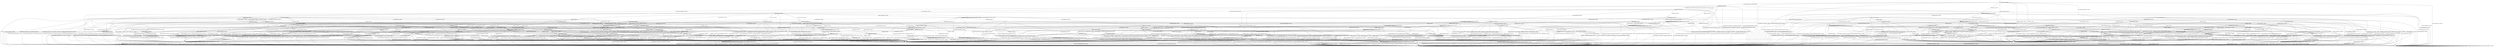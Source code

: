 digraph g {

	s0 [shape="circle" label="s0"];
	s1 [shape="circle" label="s1"];
	s2 [shape="circle" label="s2"];
	s3 [shape="circle" label="s3"];
	s4 [shape="circle" label="s4"];
	s5 [shape="circle" label="s5"];
	s6 [shape="circle" label="s6"];
	s7 [shape="circle" label="s7"];
	s8 [shape="circle" label="s8"];
	s9 [shape="circle" label="s9"];
	s10 [shape="circle" label="s10"];
	s11 [shape="circle" label="s11"];
	s12 [shape="circle" label="s12"];
	s13 [shape="circle" label="s13"];
	s14 [shape="circle" label="s14"];
	s15 [shape="circle" label="s15"];
	s16 [shape="circle" label="s16"];
	s17 [shape="circle" label="s17"];
	s18 [shape="circle" label="s18"];
	s19 [shape="circle" label="s19"];
	s20 [shape="circle" label="s20"];
	s21 [shape="circle" label="s21"];
	s22 [shape="circle" label="s22"];
	s23 [shape="circle" label="s23"];
	s24 [shape="circle" label="s24"];
	s25 [shape="circle" label="s25"];
	s26 [shape="circle" label="s26"];
	s27 [shape="circle" label="s27"];
	s28 [shape="circle" label="s28"];
	s29 [shape="circle" label="s29"];
	s30 [shape="circle" label="s30"];
	s31 [shape="circle" label="s31"];
	s32 [shape="circle" label="s32"];
	s33 [shape="circle" label="s33"];
	s34 [shape="circle" label="s34"];
	s35 [shape="circle" label="s35"];
	s36 [shape="circle" label="s36"];
	s37 [shape="circle" label="s37"];
	s38 [shape="circle" label="s38"];
	s39 [shape="circle" label="s39"];
	s40 [shape="circle" label="s40"];
	s41 [shape="circle" label="s41"];
	s42 [shape="circle" label="s42"];
	s43 [shape="circle" label="s43"];
	s44 [shape="circle" label="s44"];
	s45 [shape="circle" label="s45"];
	s46 [shape="circle" label="s46"];
	s47 [shape="circle" label="s47"];
	s48 [shape="circle" label="s48"];
	s49 [shape="circle" label="s49"];
	s50 [shape="circle" label="s50"];
	s51 [shape="circle" label="s51"];
	s52 [shape="circle" label="s52"];
	s53 [shape="circle" label="s53"];
	s54 [shape="circle" label="s54"];
	s55 [shape="circle" label="s55"];
	s56 [shape="circle" label="s56"];
	s57 [shape="circle" label="s57"];
	s58 [shape="circle" label="s58"];
	s59 [shape="circle" label="s59"];
	s60 [shape="circle" label="s60"];
	s61 [shape="circle" label="s61"];
	s62 [shape="circle" label="s62"];
	s63 [shape="circle" label="s63"];
	s64 [shape="circle" label="s64"];
	s65 [shape="circle" label="s65"];
	s66 [shape="circle" label="s66"];
	s67 [shape="circle" label="s67"];
	s68 [shape="circle" label="s68"];
	s69 [shape="circle" label="s69"];
	s70 [shape="circle" label="s70"];
	s71 [shape="circle" label="s71"];
	s72 [shape="circle" label="s72"];
	s73 [shape="circle" label="s73"];
	s74 [shape="circle" label="s74"];
	s75 [shape="circle" label="s75"];
	s76 [shape="circle" label="s76"];
	s77 [shape="circle" label="s77"];
	s78 [shape="circle" label="s78"];
	s79 [shape="circle" label="s79"];
	s80 [shape="circle" label="s80"];
	s81 [shape="circle" label="s81"];
	s82 [shape="circle" label="s82"];
	s83 [shape="circle" label="s83"];
	s84 [shape="circle" label="s84"];
	s85 [shape="circle" label="s85"];
	s86 [shape="circle" label="s86"];
	s87 [shape="circle" label="s87"];
	s88 [shape="circle" label="s88"];
	s89 [shape="circle" label="s89"];
	s90 [shape="circle" label="s90"];
	s91 [shape="circle" label="s91"];
	s92 [shape="circle" label="s92"];
	s0 -> s1 [label="RSA_CLIENT_HELLO / HELLO_VERIFY_REQUEST"];
	s0 -> s23 [label="RSA_CLIENT_KEY_EXCHANGE / TIMEOUT"];
	s0 -> s11 [label="CHANGE_CIPHER_SPEC / TIMEOUT"];
	s0 -> s3 [label="FINISHED / TIMEOUT"];
	s0 -> s0 [label="APPLICATION / TIMEOUT"];
	s0 -> s12 [label="CERTIFICATE / TIMEOUT"];
	s0 -> s22 [label="EMPTY_CERTIFICATE / TIMEOUT"];
	s0 -> s3 [label="CERTIFICATE_VERIFY / TIMEOUT"];
	s0 -> s4 [label="Alert(WARNING,CLOSE_NOTIFY) / TIMEOUT"];
	s0 -> s4 [label="Alert(FATAL,UNEXPECTED_MESSAGE) / TIMEOUT"];
	s1 -> s2 [label="RSA_CLIENT_HELLO / SERVER_HELLO,CERTIFICATE,CERTIFICATE_REQUEST,SERVER_HELLO_DONE"];
	s1 -> s21 [label="RSA_CLIENT_KEY_EXCHANGE / TIMEOUT"];
	s1 -> s11 [label="CHANGE_CIPHER_SPEC / TIMEOUT"];
	s1 -> s8 [label="FINISHED / TIMEOUT"];
	s1 -> s1 [label="APPLICATION / TIMEOUT"];
	s1 -> s19 [label="CERTIFICATE / TIMEOUT"];
	s1 -> s5 [label="EMPTY_CERTIFICATE / TIMEOUT"];
	s1 -> s8 [label="CERTIFICATE_VERIFY / TIMEOUT"];
	s1 -> s4 [label="Alert(WARNING,CLOSE_NOTIFY) / Alert(WARNING,CLOSE_NOTIFY)"];
	s1 -> s4 [label="Alert(FATAL,UNEXPECTED_MESSAGE) / TIMEOUT"];
	s2 -> s4 [label="RSA_CLIENT_HELLO / Alert(FATAL,UNEXPECTED_MESSAGE)"];
	s2 -> s16 [label="RSA_CLIENT_KEY_EXCHANGE / TIMEOUT"];
	s2 -> s11 [label="CHANGE_CIPHER_SPEC / TIMEOUT"];
	s2 -> s8 [label="FINISHED / TIMEOUT"];
	s2 -> s2 [label="APPLICATION / TIMEOUT"];
	s2 -> s29 [label="CERTIFICATE / TIMEOUT"];
	s2 -> s9 [label="EMPTY_CERTIFICATE / TIMEOUT"];
	s2 -> s8 [label="CERTIFICATE_VERIFY / TIMEOUT"];
	s2 -> s4 [label="Alert(WARNING,CLOSE_NOTIFY) / Alert(WARNING,CLOSE_NOTIFY)"];
	s2 -> s4 [label="Alert(FATAL,UNEXPECTED_MESSAGE) / TIMEOUT"];
	s3 -> s3 [label="RSA_CLIENT_HELLO / TIMEOUT"];
	s3 -> s3 [label="RSA_CLIENT_KEY_EXCHANGE / TIMEOUT"];
	s3 -> s11 [label="CHANGE_CIPHER_SPEC / TIMEOUT"];
	s3 -> s3 [label="FINISHED / TIMEOUT"];
	s3 -> s3 [label="APPLICATION / TIMEOUT"];
	s3 -> s3 [label="CERTIFICATE / TIMEOUT"];
	s3 -> s3 [label="EMPTY_CERTIFICATE / TIMEOUT"];
	s3 -> s3 [label="CERTIFICATE_VERIFY / TIMEOUT"];
	s3 -> s4 [label="Alert(WARNING,CLOSE_NOTIFY) / TIMEOUT"];
	s3 -> s4 [label="Alert(FATAL,UNEXPECTED_MESSAGE) / TIMEOUT"];
	s4 -> s4 [label="RSA_CLIENT_HELLO / SOCKET_CLOSED"];
	s4 -> s4 [label="RSA_CLIENT_KEY_EXCHANGE / SOCKET_CLOSED"];
	s4 -> s4 [label="CHANGE_CIPHER_SPEC / SOCKET_CLOSED"];
	s4 -> s4 [label="FINISHED / SOCKET_CLOSED"];
	s4 -> s4 [label="APPLICATION / SOCKET_CLOSED"];
	s4 -> s4 [label="CERTIFICATE / SOCKET_CLOSED"];
	s4 -> s4 [label="EMPTY_CERTIFICATE / SOCKET_CLOSED"];
	s4 -> s4 [label="CERTIFICATE_VERIFY / SOCKET_CLOSED"];
	s4 -> s4 [label="Alert(WARNING,CLOSE_NOTIFY) / SOCKET_CLOSED"];
	s4 -> s4 [label="Alert(FATAL,UNEXPECTED_MESSAGE) / SOCKET_CLOSED"];
	s5 -> s62 [label="RSA_CLIENT_HELLO / TIMEOUT"];
	s5 -> s69 [label="RSA_CLIENT_KEY_EXCHANGE / TIMEOUT"];
	s5 -> s6 [label="CHANGE_CIPHER_SPEC / TIMEOUT"];
	s5 -> s35 [label="FINISHED / TIMEOUT"];
	s5 -> s5 [label="APPLICATION / TIMEOUT"];
	s5 -> s8 [label="CERTIFICATE / TIMEOUT"];
	s5 -> s8 [label="EMPTY_CERTIFICATE / TIMEOUT"];
	s5 -> s7 [label="CERTIFICATE_VERIFY / TIMEOUT"];
	s5 -> s4 [label="Alert(WARNING,CLOSE_NOTIFY) / Alert(WARNING,CLOSE_NOTIFY)"];
	s5 -> s4 [label="Alert(FATAL,UNEXPECTED_MESSAGE) / TIMEOUT"];
	s6 -> s4 [label="RSA_CLIENT_HELLO / Alert(FATAL,UNEXPECTED_MESSAGE)"];
	s6 -> s4 [label="RSA_CLIENT_KEY_EXCHANGE / Alert(FATAL,UNEXPECTED_MESSAGE)"];
	s6 -> s11 [label="CHANGE_CIPHER_SPEC / TIMEOUT"];
	s6 -> s4 [label="FINISHED / Alert(FATAL,UNEXPECTED_MESSAGE)"];
	s6 -> s6 [label="APPLICATION / TIMEOUT"];
	s6 -> s4 [label="CERTIFICATE / Alert(FATAL,UNEXPECTED_MESSAGE)"];
	s6 -> s4 [label="EMPTY_CERTIFICATE / Alert(FATAL,UNEXPECTED_MESSAGE)"];
	s6 -> s4 [label="CERTIFICATE_VERIFY / Alert(FATAL,UNEXPECTED_MESSAGE)"];
	s6 -> s6 [label="Alert(WARNING,CLOSE_NOTIFY) / TIMEOUT"];
	s6 -> s6 [label="Alert(FATAL,UNEXPECTED_MESSAGE) / TIMEOUT"];
	s7 -> s7 [label="RSA_CLIENT_HELLO / TIMEOUT"];
	s7 -> s26 [label="RSA_CLIENT_KEY_EXCHANGE / TIMEOUT"];
	s7 -> s6 [label="CHANGE_CIPHER_SPEC / TIMEOUT"];
	s7 -> s33 [label="FINISHED / TIMEOUT"];
	s7 -> s7 [label="APPLICATION / TIMEOUT"];
	s7 -> s8 [label="CERTIFICATE / TIMEOUT"];
	s7 -> s8 [label="EMPTY_CERTIFICATE / TIMEOUT"];
	s7 -> s8 [label="CERTIFICATE_VERIFY / TIMEOUT"];
	s7 -> s4 [label="Alert(WARNING,CLOSE_NOTIFY) / Alert(WARNING,CLOSE_NOTIFY)"];
	s7 -> s4 [label="Alert(FATAL,UNEXPECTED_MESSAGE) / TIMEOUT"];
	s8 -> s8 [label="RSA_CLIENT_HELLO / TIMEOUT"];
	s8 -> s8 [label="RSA_CLIENT_KEY_EXCHANGE / TIMEOUT"];
	s8 -> s11 [label="CHANGE_CIPHER_SPEC / TIMEOUT"];
	s8 -> s8 [label="FINISHED / TIMEOUT"];
	s8 -> s8 [label="APPLICATION / TIMEOUT"];
	s8 -> s8 [label="CERTIFICATE / TIMEOUT"];
	s8 -> s8 [label="EMPTY_CERTIFICATE / TIMEOUT"];
	s8 -> s8 [label="CERTIFICATE_VERIFY / TIMEOUT"];
	s8 -> s4 [label="Alert(WARNING,CLOSE_NOTIFY) / Alert(WARNING,CLOSE_NOTIFY)"];
	s8 -> s4 [label="Alert(FATAL,UNEXPECTED_MESSAGE) / TIMEOUT"];
	s9 -> s9 [label="RSA_CLIENT_HELLO / TIMEOUT"];
	s9 -> s27 [label="RSA_CLIENT_KEY_EXCHANGE / TIMEOUT"];
	s9 -> s10 [label="CHANGE_CIPHER_SPEC / TIMEOUT"];
	s9 -> s55 [label="FINISHED / TIMEOUT"];
	s9 -> s9 [label="APPLICATION / TIMEOUT"];
	s9 -> s8 [label="CERTIFICATE / TIMEOUT"];
	s9 -> s8 [label="EMPTY_CERTIFICATE / TIMEOUT"];
	s9 -> s83 [label="CERTIFICATE_VERIFY / TIMEOUT"];
	s9 -> s4 [label="Alert(WARNING,CLOSE_NOTIFY) / Alert(WARNING,CLOSE_NOTIFY)"];
	s9 -> s4 [label="Alert(FATAL,UNEXPECTED_MESSAGE) / TIMEOUT"];
	s10 -> s4 [label="RSA_CLIENT_HELLO / Alert(FATAL,BAD_CERTIFICATE)"];
	s10 -> s4 [label="RSA_CLIENT_KEY_EXCHANGE / Alert(FATAL,BAD_CERTIFICATE)"];
	s10 -> s11 [label="CHANGE_CIPHER_SPEC / TIMEOUT"];
	s10 -> s4 [label="FINISHED / Alert(FATAL,BAD_CERTIFICATE)"];
	s10 -> s10 [label="APPLICATION / TIMEOUT"];
	s10 -> s4 [label="CERTIFICATE / Alert(FATAL,BAD_CERTIFICATE)"];
	s10 -> s4 [label="EMPTY_CERTIFICATE / Alert(FATAL,BAD_CERTIFICATE)"];
	s10 -> s4 [label="CERTIFICATE_VERIFY / Alert(FATAL,BAD_CERTIFICATE)"];
	s10 -> s10 [label="Alert(WARNING,CLOSE_NOTIFY) / TIMEOUT"];
	s10 -> s10 [label="Alert(FATAL,UNEXPECTED_MESSAGE) / TIMEOUT"];
	s11 -> s11 [label="RSA_CLIENT_HELLO / TIMEOUT"];
	s11 -> s11 [label="RSA_CLIENT_KEY_EXCHANGE / TIMEOUT"];
	s11 -> s11 [label="CHANGE_CIPHER_SPEC / TIMEOUT"];
	s11 -> s11 [label="FINISHED / TIMEOUT"];
	s11 -> s11 [label="APPLICATION / TIMEOUT"];
	s11 -> s11 [label="CERTIFICATE / TIMEOUT"];
	s11 -> s11 [label="EMPTY_CERTIFICATE / TIMEOUT"];
	s11 -> s11 [label="CERTIFICATE_VERIFY / TIMEOUT"];
	s11 -> s11 [label="Alert(WARNING,CLOSE_NOTIFY) / TIMEOUT"];
	s11 -> s11 [label="Alert(FATAL,UNEXPECTED_MESSAGE) / TIMEOUT"];
	s12 -> s75 [label="RSA_CLIENT_HELLO / TIMEOUT"];
	s12 -> s13 [label="RSA_CLIENT_KEY_EXCHANGE / TIMEOUT"];
	s12 -> s11 [label="CHANGE_CIPHER_SPEC / TIMEOUT"];
	s12 -> s12 [label="FINISHED / TIMEOUT"];
	s12 -> s12 [label="APPLICATION / TIMEOUT"];
	s12 -> s3 [label="CERTIFICATE / TIMEOUT"];
	s12 -> s3 [label="EMPTY_CERTIFICATE / TIMEOUT"];
	s12 -> s22 [label="CERTIFICATE_VERIFY / TIMEOUT"];
	s12 -> s4 [label="Alert(WARNING,CLOSE_NOTIFY) / TIMEOUT"];
	s12 -> s4 [label="Alert(FATAL,UNEXPECTED_MESSAGE) / TIMEOUT"];
	s13 -> s13 [label="RSA_CLIENT_HELLO / TIMEOUT"];
	s13 -> s3 [label="RSA_CLIENT_KEY_EXCHANGE / TIMEOUT"];
	s13 -> s11 [label="CHANGE_CIPHER_SPEC / TIMEOUT"];
	s13 -> s13 [label="FINISHED / TIMEOUT"];
	s13 -> s13 [label="APPLICATION / TIMEOUT"];
	s13 -> s3 [label="CERTIFICATE / TIMEOUT"];
	s13 -> s3 [label="EMPTY_CERTIFICATE / TIMEOUT"];
	s13 -> s14 [label="CERTIFICATE_VERIFY / TIMEOUT"];
	s13 -> s4 [label="Alert(WARNING,CLOSE_NOTIFY) / TIMEOUT"];
	s13 -> s4 [label="Alert(FATAL,UNEXPECTED_MESSAGE) / TIMEOUT"];
	s14 -> s86 [label="RSA_CLIENT_HELLO / TIMEOUT"];
	s14 -> s3 [label="RSA_CLIENT_KEY_EXCHANGE / TIMEOUT"];
	s14 -> s15 [label="CHANGE_CIPHER_SPEC / TIMEOUT"];
	s14 -> s43 [label="FINISHED / TIMEOUT"];
	s14 -> s14 [label="APPLICATION / TIMEOUT"];
	s14 -> s3 [label="CERTIFICATE / TIMEOUT"];
	s14 -> s3 [label="EMPTY_CERTIFICATE / TIMEOUT"];
	s14 -> s3 [label="CERTIFICATE_VERIFY / TIMEOUT"];
	s14 -> s4 [label="Alert(WARNING,CLOSE_NOTIFY) / TIMEOUT"];
	s14 -> s4 [label="Alert(FATAL,UNEXPECTED_MESSAGE) / TIMEOUT"];
	s15 -> s4 [label="RSA_CLIENT_HELLO / TIMEOUT"];
	s15 -> s4 [label="RSA_CLIENT_KEY_EXCHANGE / TIMEOUT"];
	s15 -> s11 [label="CHANGE_CIPHER_SPEC / TIMEOUT"];
	s15 -> s4 [label="FINISHED / TIMEOUT"];
	s15 -> s15 [label="APPLICATION / TIMEOUT"];
	s15 -> s4 [label="CERTIFICATE / TIMEOUT"];
	s15 -> s4 [label="EMPTY_CERTIFICATE / TIMEOUT"];
	s15 -> s4 [label="CERTIFICATE_VERIFY / TIMEOUT"];
	s15 -> s15 [label="Alert(WARNING,CLOSE_NOTIFY) / TIMEOUT"];
	s15 -> s15 [label="Alert(FATAL,UNEXPECTED_MESSAGE) / TIMEOUT"];
	s16 -> s28 [label="RSA_CLIENT_HELLO / TIMEOUT"];
	s16 -> s8 [label="RSA_CLIENT_KEY_EXCHANGE / TIMEOUT"];
	s16 -> s20 [label="CHANGE_CIPHER_SPEC / TIMEOUT"];
	s16 -> s36 [label="FINISHED / TIMEOUT"];
	s16 -> s16 [label="APPLICATION / TIMEOUT"];
	s16 -> s51 [label="CERTIFICATE / TIMEOUT"];
	s16 -> s27 [label="EMPTY_CERTIFICATE / TIMEOUT"];
	s16 -> s17 [label="CERTIFICATE_VERIFY / TIMEOUT"];
	s16 -> s4 [label="Alert(WARNING,CLOSE_NOTIFY) / Alert(WARNING,CLOSE_NOTIFY)"];
	s16 -> s4 [label="Alert(FATAL,UNEXPECTED_MESSAGE) / TIMEOUT"];
	s17 -> s65 [label="RSA_CLIENT_HELLO / TIMEOUT"];
	s17 -> s8 [label="RSA_CLIENT_KEY_EXCHANGE / TIMEOUT"];
	s17 -> s18 [label="CHANGE_CIPHER_SPEC / TIMEOUT"];
	s17 -> s40 [label="FINISHED / TIMEOUT"];
	s17 -> s17 [label="APPLICATION / TIMEOUT"];
	s17 -> s47 [label="CERTIFICATE / TIMEOUT"];
	s17 -> s47 [label="EMPTY_CERTIFICATE / TIMEOUT"];
	s17 -> s8 [label="CERTIFICATE_VERIFY / TIMEOUT"];
	s17 -> s4 [label="Alert(WARNING,CLOSE_NOTIFY) / Alert(WARNING,CLOSE_NOTIFY)"];
	s17 -> s4 [label="Alert(FATAL,UNEXPECTED_MESSAGE) / TIMEOUT"];
	s18 -> s4 [label="RSA_CLIENT_HELLO / Alert(FATAL,HANDSHAKE_FAILURE)"];
	s18 -> s4 [label="RSA_CLIENT_KEY_EXCHANGE / Alert(FATAL,HANDSHAKE_FAILURE)"];
	s18 -> s11 [label="CHANGE_CIPHER_SPEC / TIMEOUT"];
	s18 -> s4 [label="FINISHED / Alert(FATAL,HANDSHAKE_FAILURE)"];
	s18 -> s18 [label="APPLICATION / TIMEOUT"];
	s18 -> s4 [label="CERTIFICATE / Alert(FATAL,HANDSHAKE_FAILURE)"];
	s18 -> s4 [label="EMPTY_CERTIFICATE / Alert(FATAL,HANDSHAKE_FAILURE)"];
	s18 -> s4 [label="CERTIFICATE_VERIFY / Alert(FATAL,HANDSHAKE_FAILURE)"];
	s18 -> s18 [label="Alert(WARNING,CLOSE_NOTIFY) / TIMEOUT"];
	s18 -> s18 [label="Alert(FATAL,UNEXPECTED_MESSAGE) / TIMEOUT"];
	s19 -> s19 [label="RSA_CLIENT_HELLO / TIMEOUT"];
	s19 -> s32 [label="RSA_CLIENT_KEY_EXCHANGE / TIMEOUT"];
	s19 -> s11 [label="CHANGE_CIPHER_SPEC / TIMEOUT"];
	s19 -> s19 [label="FINISHED / TIMEOUT"];
	s19 -> s19 [label="APPLICATION / TIMEOUT"];
	s19 -> s8 [label="CERTIFICATE / TIMEOUT"];
	s19 -> s8 [label="EMPTY_CERTIFICATE / TIMEOUT"];
	s19 -> s7 [label="CERTIFICATE_VERIFY / TIMEOUT"];
	s19 -> s4 [label="Alert(WARNING,CLOSE_NOTIFY) / Alert(WARNING,CLOSE_NOTIFY)"];
	s19 -> s4 [label="Alert(FATAL,UNEXPECTED_MESSAGE) / TIMEOUT"];
	s20 -> s28 [label="RSA_CLIENT_HELLO / TIMEOUT"];
	s20 -> s8 [label="RSA_CLIENT_KEY_EXCHANGE / TIMEOUT"];
	s20 -> s11 [label="CHANGE_CIPHER_SPEC / TIMEOUT"];
	s20 -> s4 [label="FINISHED / CHANGE_CIPHER_SPEC,FINISHED,CHANGE_CIPHER_SPEC,FINISHED"];
	s20 -> s20 [label="APPLICATION / TIMEOUT"];
	s20 -> s37 [label="CERTIFICATE / TIMEOUT"];
	s20 -> s25 [label="EMPTY_CERTIFICATE / TIMEOUT"];
	s20 -> s49 [label="CERTIFICATE_VERIFY / TIMEOUT"];
	s20 -> s20 [label="Alert(WARNING,CLOSE_NOTIFY) / TIMEOUT"];
	s20 -> s20 [label="Alert(FATAL,UNEXPECTED_MESSAGE) / TIMEOUT"];
	s21 -> s28 [label="RSA_CLIENT_HELLO / TIMEOUT"];
	s21 -> s8 [label="RSA_CLIENT_KEY_EXCHANGE / TIMEOUT"];
	s21 -> s6 [label="CHANGE_CIPHER_SPEC / TIMEOUT"];
	s21 -> s36 [label="FINISHED / TIMEOUT"];
	s21 -> s21 [label="APPLICATION / TIMEOUT"];
	s21 -> s69 [label="CERTIFICATE / TIMEOUT"];
	s21 -> s69 [label="EMPTY_CERTIFICATE / TIMEOUT"];
	s21 -> s24 [label="CERTIFICATE_VERIFY / TIMEOUT"];
	s21 -> s4 [label="Alert(WARNING,CLOSE_NOTIFY) / Alert(WARNING,CLOSE_NOTIFY)"];
	s21 -> s4 [label="Alert(FATAL,UNEXPECTED_MESSAGE) / TIMEOUT"];
	s22 -> s54 [label="RSA_CLIENT_HELLO / TIMEOUT"];
	s22 -> s34 [label="RSA_CLIENT_KEY_EXCHANGE / TIMEOUT"];
	s22 -> s15 [label="CHANGE_CIPHER_SPEC / TIMEOUT"];
	s22 -> s58 [label="FINISHED / TIMEOUT"];
	s22 -> s22 [label="APPLICATION / TIMEOUT"];
	s22 -> s3 [label="CERTIFICATE / TIMEOUT"];
	s22 -> s3 [label="EMPTY_CERTIFICATE / TIMEOUT"];
	s22 -> s22 [label="CERTIFICATE_VERIFY / TIMEOUT"];
	s22 -> s4 [label="Alert(WARNING,CLOSE_NOTIFY) / TIMEOUT"];
	s22 -> s4 [label="Alert(FATAL,UNEXPECTED_MESSAGE) / TIMEOUT"];
	s23 -> s91 [label="RSA_CLIENT_HELLO / TIMEOUT"];
	s23 -> s3 [label="RSA_CLIENT_KEY_EXCHANGE / TIMEOUT"];
	s23 -> s15 [label="CHANGE_CIPHER_SPEC / TIMEOUT"];
	s23 -> s52 [label="FINISHED / TIMEOUT"];
	s23 -> s23 [label="APPLICATION / TIMEOUT"];
	s23 -> s34 [label="CERTIFICATE / TIMEOUT"];
	s23 -> s34 [label="EMPTY_CERTIFICATE / TIMEOUT"];
	s23 -> s72 [label="CERTIFICATE_VERIFY / TIMEOUT"];
	s23 -> s4 [label="Alert(WARNING,CLOSE_NOTIFY) / TIMEOUT"];
	s23 -> s4 [label="Alert(FATAL,UNEXPECTED_MESSAGE) / TIMEOUT"];
	s24 -> s44 [label="RSA_CLIENT_HELLO / TIMEOUT"];
	s24 -> s8 [label="RSA_CLIENT_KEY_EXCHANGE / TIMEOUT"];
	s24 -> s6 [label="CHANGE_CIPHER_SPEC / TIMEOUT"];
	s24 -> s57 [label="FINISHED / TIMEOUT"];
	s24 -> s24 [label="APPLICATION / TIMEOUT"];
	s24 -> s26 [label="CERTIFICATE / TIMEOUT"];
	s24 -> s26 [label="EMPTY_CERTIFICATE / TIMEOUT"];
	s24 -> s8 [label="CERTIFICATE_VERIFY / TIMEOUT"];
	s24 -> s4 [label="Alert(WARNING,CLOSE_NOTIFY) / Alert(WARNING,CLOSE_NOTIFY)"];
	s24 -> s4 [label="Alert(FATAL,UNEXPECTED_MESSAGE) / TIMEOUT"];
	s25 -> s25 [label="RSA_CLIENT_HELLO / TIMEOUT"];
	s25 -> s8 [label="RSA_CLIENT_KEY_EXCHANGE / TIMEOUT"];
	s25 -> s10 [label="CHANGE_CIPHER_SPEC / TIMEOUT"];
	s25 -> s25 [label="FINISHED / TIMEOUT"];
	s25 -> s8 [label="APPLICATION / TIMEOUT"];
	s25 -> s8 [label="CERTIFICATE / TIMEOUT"];
	s25 -> s8 [label="EMPTY_CERTIFICATE / TIMEOUT"];
	s25 -> s25 [label="CERTIFICATE_VERIFY / TIMEOUT"];
	s25 -> s4 [label="Alert(WARNING,CLOSE_NOTIFY) / Alert(WARNING,CLOSE_NOTIFY)"];
	s25 -> s4 [label="Alert(FATAL,UNEXPECTED_MESSAGE) / TIMEOUT"];
	s26 -> s26 [label="RSA_CLIENT_HELLO / TIMEOUT"];
	s26 -> s8 [label="RSA_CLIENT_KEY_EXCHANGE / TIMEOUT"];
	s26 -> s6 [label="CHANGE_CIPHER_SPEC / TIMEOUT"];
	s26 -> s41 [label="FINISHED / TIMEOUT"];
	s26 -> s26 [label="APPLICATION / TIMEOUT"];
	s26 -> s8 [label="CERTIFICATE / TIMEOUT"];
	s26 -> s8 [label="EMPTY_CERTIFICATE / TIMEOUT"];
	s26 -> s8 [label="CERTIFICATE_VERIFY / TIMEOUT"];
	s26 -> s4 [label="Alert(WARNING,CLOSE_NOTIFY) / Alert(WARNING,CLOSE_NOTIFY)"];
	s26 -> s4 [label="Alert(FATAL,UNEXPECTED_MESSAGE) / TIMEOUT"];
	s27 -> s78 [label="RSA_CLIENT_HELLO / TIMEOUT"];
	s27 -> s8 [label="RSA_CLIENT_KEY_EXCHANGE / TIMEOUT"];
	s27 -> s10 [label="CHANGE_CIPHER_SPEC / TIMEOUT"];
	s27 -> s63 [label="FINISHED / TIMEOUT"];
	s27 -> s27 [label="APPLICATION / TIMEOUT"];
	s27 -> s8 [label="CERTIFICATE / TIMEOUT"];
	s27 -> s8 [label="EMPTY_CERTIFICATE / TIMEOUT"];
	s27 -> s46 [label="CERTIFICATE_VERIFY / TIMEOUT"];
	s27 -> s4 [label="Alert(WARNING,CLOSE_NOTIFY) / Alert(WARNING,CLOSE_NOTIFY)"];
	s27 -> s4 [label="Alert(FATAL,UNEXPECTED_MESSAGE) / TIMEOUT"];
	s28 -> s8 [label="RSA_CLIENT_HELLO / TIMEOUT"];
	s28 -> s8 [label="RSA_CLIENT_KEY_EXCHANGE / TIMEOUT"];
	s28 -> s6 [label="CHANGE_CIPHER_SPEC / TIMEOUT"];
	s28 -> s68 [label="FINISHED / TIMEOUT"];
	s28 -> s28 [label="APPLICATION / TIMEOUT"];
	s28 -> s50 [label="CERTIFICATE / TIMEOUT"];
	s28 -> s50 [label="EMPTY_CERTIFICATE / TIMEOUT"];
	s28 -> s44 [label="CERTIFICATE_VERIFY / TIMEOUT"];
	s28 -> s4 [label="Alert(WARNING,CLOSE_NOTIFY) / Alert(WARNING,CLOSE_NOTIFY)"];
	s28 -> s4 [label="Alert(FATAL,UNEXPECTED_MESSAGE) / TIMEOUT"];
	s29 -> s19 [label="RSA_CLIENT_HELLO / TIMEOUT"];
	s29 -> s30 [label="RSA_CLIENT_KEY_EXCHANGE / TIMEOUT"];
	s29 -> s11 [label="CHANGE_CIPHER_SPEC / TIMEOUT"];
	s29 -> s19 [label="FINISHED / TIMEOUT"];
	s29 -> s29 [label="APPLICATION / TIMEOUT"];
	s29 -> s8 [label="CERTIFICATE / TIMEOUT"];
	s29 -> s8 [label="EMPTY_CERTIFICATE / TIMEOUT"];
	s29 -> s31 [label="CERTIFICATE_VERIFY / TIMEOUT"];
	s29 -> s4 [label="Alert(WARNING,CLOSE_NOTIFY) / Alert(WARNING,CLOSE_NOTIFY)"];
	s29 -> s4 [label="Alert(FATAL,UNEXPECTED_MESSAGE) / TIMEOUT"];
	s30 -> s32 [label="RSA_CLIENT_HELLO / TIMEOUT"];
	s30 -> s8 [label="RSA_CLIENT_KEY_EXCHANGE / TIMEOUT"];
	s30 -> s11 [label="CHANGE_CIPHER_SPEC / TIMEOUT"];
	s30 -> s32 [label="FINISHED / TIMEOUT"];
	s30 -> s30 [label="APPLICATION / TIMEOUT"];
	s30 -> s8 [label="CERTIFICATE / TIMEOUT"];
	s30 -> s8 [label="EMPTY_CERTIFICATE / TIMEOUT"];
	s30 -> s45 [label="CERTIFICATE_VERIFY / TIMEOUT"];
	s30 -> s4 [label="Alert(WARNING,CLOSE_NOTIFY) / Alert(WARNING,CLOSE_NOTIFY)"];
	s30 -> s4 [label="Alert(FATAL,UNEXPECTED_MESSAGE) / TIMEOUT"];
	s31 -> s7 [label="RSA_CLIENT_HELLO / TIMEOUT"];
	s31 -> s45 [label="RSA_CLIENT_KEY_EXCHANGE / TIMEOUT"];
	s31 -> s6 [label="CHANGE_CIPHER_SPEC / TIMEOUT"];
	s31 -> s33 [label="FINISHED / TIMEOUT"];
	s31 -> s31 [label="APPLICATION / TIMEOUT"];
	s31 -> s8 [label="CERTIFICATE / TIMEOUT"];
	s31 -> s8 [label="EMPTY_CERTIFICATE / TIMEOUT"];
	s31 -> s8 [label="CERTIFICATE_VERIFY / TIMEOUT"];
	s31 -> s4 [label="Alert(WARNING,CLOSE_NOTIFY) / Alert(WARNING,CLOSE_NOTIFY)"];
	s31 -> s4 [label="Alert(FATAL,UNEXPECTED_MESSAGE) / TIMEOUT"];
	s32 -> s32 [label="RSA_CLIENT_HELLO / TIMEOUT"];
	s32 -> s8 [label="RSA_CLIENT_KEY_EXCHANGE / TIMEOUT"];
	s32 -> s11 [label="CHANGE_CIPHER_SPEC / TIMEOUT"];
	s32 -> s32 [label="FINISHED / TIMEOUT"];
	s32 -> s32 [label="APPLICATION / TIMEOUT"];
	s32 -> s8 [label="CERTIFICATE / TIMEOUT"];
	s32 -> s8 [label="EMPTY_CERTIFICATE / TIMEOUT"];
	s32 -> s26 [label="CERTIFICATE_VERIFY / TIMEOUT"];
	s32 -> s4 [label="Alert(WARNING,CLOSE_NOTIFY) / Alert(WARNING,CLOSE_NOTIFY)"];
	s32 -> s4 [label="Alert(FATAL,UNEXPECTED_MESSAGE) / TIMEOUT"];
	s33 -> s87 [label="RSA_CLIENT_HELLO / TIMEOUT"];
	s33 -> s41 [label="RSA_CLIENT_KEY_EXCHANGE / TIMEOUT"];
	s33 -> s6 [label="CHANGE_CIPHER_SPEC / TIMEOUT"];
	s33 -> s8 [label="FINISHED / TIMEOUT"];
	s33 -> s33 [label="APPLICATION / TIMEOUT"];
	s33 -> s8 [label="CERTIFICATE / TIMEOUT"];
	s33 -> s8 [label="EMPTY_CERTIFICATE / TIMEOUT"];
	s33 -> s8 [label="CERTIFICATE_VERIFY / TIMEOUT"];
	s33 -> s4 [label="Alert(WARNING,CLOSE_NOTIFY) / Alert(WARNING,CLOSE_NOTIFY)"];
	s33 -> s4 [label="Alert(FATAL,UNEXPECTED_MESSAGE) / TIMEOUT"];
	s34 -> s90 [label="RSA_CLIENT_HELLO / TIMEOUT"];
	s34 -> s3 [label="RSA_CLIENT_KEY_EXCHANGE / TIMEOUT"];
	s34 -> s15 [label="CHANGE_CIPHER_SPEC / TIMEOUT"];
	s34 -> s73 [label="FINISHED / TIMEOUT"];
	s34 -> s34 [label="APPLICATION / TIMEOUT"];
	s34 -> s3 [label="CERTIFICATE / TIMEOUT"];
	s34 -> s3 [label="EMPTY_CERTIFICATE / TIMEOUT"];
	s34 -> s14 [label="CERTIFICATE_VERIFY / TIMEOUT"];
	s34 -> s4 [label="Alert(WARNING,CLOSE_NOTIFY) / TIMEOUT"];
	s34 -> s4 [label="Alert(FATAL,UNEXPECTED_MESSAGE) / TIMEOUT"];
	s35 -> s92 [label="RSA_CLIENT_HELLO / TIMEOUT"];
	s35 -> s56 [label="RSA_CLIENT_KEY_EXCHANGE / TIMEOUT"];
	s35 -> s6 [label="CHANGE_CIPHER_SPEC / TIMEOUT"];
	s35 -> s8 [label="FINISHED / TIMEOUT"];
	s35 -> s35 [label="APPLICATION / TIMEOUT"];
	s35 -> s8 [label="CERTIFICATE / TIMEOUT"];
	s35 -> s8 [label="EMPTY_CERTIFICATE / TIMEOUT"];
	s35 -> s33 [label="CERTIFICATE_VERIFY / TIMEOUT"];
	s35 -> s4 [label="Alert(WARNING,CLOSE_NOTIFY) / Alert(WARNING,CLOSE_NOTIFY)"];
	s35 -> s4 [label="Alert(FATAL,UNEXPECTED_MESSAGE) / TIMEOUT"];
	s36 -> s68 [label="RSA_CLIENT_HELLO / TIMEOUT"];
	s36 -> s8 [label="RSA_CLIENT_KEY_EXCHANGE / TIMEOUT"];
	s36 -> s6 [label="CHANGE_CIPHER_SPEC / TIMEOUT"];
	s36 -> s8 [label="FINISHED / TIMEOUT"];
	s36 -> s36 [label="APPLICATION / TIMEOUT"];
	s36 -> s56 [label="CERTIFICATE / TIMEOUT"];
	s36 -> s56 [label="EMPTY_CERTIFICATE / TIMEOUT"];
	s36 -> s57 [label="CERTIFICATE_VERIFY / TIMEOUT"];
	s36 -> s4 [label="Alert(WARNING,CLOSE_NOTIFY) / Alert(WARNING,CLOSE_NOTIFY)"];
	s36 -> s4 [label="Alert(FATAL,UNEXPECTED_MESSAGE) / TIMEOUT"];
	s37 -> s50 [label="RSA_CLIENT_HELLO / TIMEOUT"];
	s37 -> s8 [label="RSA_CLIENT_KEY_EXCHANGE / TIMEOUT"];
	s37 -> s6 [label="CHANGE_CIPHER_SPEC / TIMEOUT"];
	s37 -> s38 [label="FINISHED / TIMEOUT"];
	s37 -> s8 [label="APPLICATION / TIMEOUT"];
	s37 -> s8 [label="CERTIFICATE / TIMEOUT"];
	s37 -> s8 [label="EMPTY_CERTIFICATE / TIMEOUT"];
	s37 -> s42 [label="CERTIFICATE_VERIFY / TIMEOUT"];
	s37 -> s4 [label="Alert(WARNING,CLOSE_NOTIFY) / Alert(WARNING,CLOSE_NOTIFY)"];
	s37 -> s4 [label="Alert(FATAL,UNEXPECTED_MESSAGE) / TIMEOUT"];
	s38 -> s38 [label="RSA_CLIENT_HELLO / TIMEOUT"];
	s38 -> s8 [label="RSA_CLIENT_KEY_EXCHANGE / TIMEOUT"];
	s38 -> s39 [label="CHANGE_CIPHER_SPEC / TIMEOUT"];
	s38 -> s8 [label="FINISHED / TIMEOUT"];
	s38 -> s8 [label="APPLICATION / TIMEOUT"];
	s38 -> s8 [label="CERTIFICATE / TIMEOUT"];
	s38 -> s8 [label="EMPTY_CERTIFICATE / TIMEOUT"];
	s38 -> s38 [label="CERTIFICATE_VERIFY / TIMEOUT"];
	s38 -> s4 [label="Alert(WARNING,CLOSE_NOTIFY) / Alert(WARNING,CLOSE_NOTIFY)"];
	s38 -> s4 [label="Alert(FATAL,UNEXPECTED_MESSAGE) / TIMEOUT"];
	s39 -> s4 [label="RSA_CLIENT_HELLO / CHANGE_CIPHER_SPEC,FINISHED,CHANGE_CIPHER_SPEC,FINISHED"];
	s39 -> s4 [label="RSA_CLIENT_KEY_EXCHANGE / CHANGE_CIPHER_SPEC,UNKNOWN_MESSAGE,CHANGE_CIPHER_SPEC,UNKNOWN_MESSAGE"];
	s39 -> s11 [label="CHANGE_CIPHER_SPEC / TIMEOUT"];
	s39 -> s4 [label="FINISHED / CHANGE_CIPHER_SPEC,FINISHED,CHANGE_CIPHER_SPEC,FINISHED"];
	s39 -> s39 [label="APPLICATION / TIMEOUT"];
	s39 -> s4 [label="CERTIFICATE / CHANGE_CIPHER_SPEC,FINISHED,CHANGE_CIPHER_SPEC,FINISHED"];
	s39 -> s4 [label="EMPTY_CERTIFICATE / CHANGE_CIPHER_SPEC,FINISHED,CHANGE_CIPHER_SPEC,FINISHED"];
	s39 -> s4 [label="CERTIFICATE_VERIFY / CHANGE_CIPHER_SPEC,FINISHED,CHANGE_CIPHER_SPEC,FINISHED"];
	s39 -> s39 [label="Alert(WARNING,CLOSE_NOTIFY) / TIMEOUT"];
	s39 -> s39 [label="Alert(FATAL,UNEXPECTED_MESSAGE) / TIMEOUT"];
	s40 -> s40 [label="RSA_CLIENT_HELLO / TIMEOUT"];
	s40 -> s8 [label="RSA_CLIENT_KEY_EXCHANGE / TIMEOUT"];
	s40 -> s18 [label="CHANGE_CIPHER_SPEC / TIMEOUT"];
	s40 -> s8 [label="FINISHED / TIMEOUT"];
	s40 -> s40 [label="APPLICATION / TIMEOUT"];
	s40 -> s61 [label="CERTIFICATE / TIMEOUT"];
	s40 -> s61 [label="EMPTY_CERTIFICATE / TIMEOUT"];
	s40 -> s8 [label="CERTIFICATE_VERIFY / TIMEOUT"];
	s40 -> s4 [label="Alert(WARNING,CLOSE_NOTIFY) / Alert(WARNING,CLOSE_NOTIFY)"];
	s40 -> s4 [label="Alert(FATAL,UNEXPECTED_MESSAGE) / TIMEOUT"];
	s41 -> s76 [label="RSA_CLIENT_HELLO / TIMEOUT"];
	s41 -> s8 [label="RSA_CLIENT_KEY_EXCHANGE / TIMEOUT"];
	s41 -> s6 [label="CHANGE_CIPHER_SPEC / TIMEOUT"];
	s41 -> s8 [label="FINISHED / TIMEOUT"];
	s41 -> s41 [label="APPLICATION / TIMEOUT"];
	s41 -> s8 [label="CERTIFICATE / TIMEOUT"];
	s41 -> s8 [label="EMPTY_CERTIFICATE / TIMEOUT"];
	s41 -> s8 [label="CERTIFICATE_VERIFY / TIMEOUT"];
	s41 -> s4 [label="Alert(WARNING,CLOSE_NOTIFY) / Alert(WARNING,CLOSE_NOTIFY)"];
	s41 -> s4 [label="Alert(FATAL,UNEXPECTED_MESSAGE) / TIMEOUT"];
	s42 -> s26 [label="RSA_CLIENT_HELLO / TIMEOUT"];
	s42 -> s8 [label="RSA_CLIENT_KEY_EXCHANGE / TIMEOUT"];
	s42 -> s6 [label="CHANGE_CIPHER_SPEC / TIMEOUT"];
	s42 -> s38 [label="FINISHED / TIMEOUT"];
	s42 -> s8 [label="APPLICATION / TIMEOUT"];
	s42 -> s8 [label="CERTIFICATE / TIMEOUT"];
	s42 -> s8 [label="EMPTY_CERTIFICATE / TIMEOUT"];
	s42 -> s8 [label="CERTIFICATE_VERIFY / TIMEOUT"];
	s42 -> s4 [label="Alert(WARNING,CLOSE_NOTIFY) / Alert(WARNING,CLOSE_NOTIFY)"];
	s42 -> s4 [label="Alert(FATAL,UNEXPECTED_MESSAGE) / TIMEOUT"];
	s43 -> s60 [label="RSA_CLIENT_HELLO / TIMEOUT"];
	s43 -> s3 [label="RSA_CLIENT_KEY_EXCHANGE / TIMEOUT"];
	s43 -> s15 [label="CHANGE_CIPHER_SPEC / TIMEOUT"];
	s43 -> s3 [label="FINISHED / TIMEOUT"];
	s43 -> s43 [label="APPLICATION / TIMEOUT"];
	s43 -> s3 [label="CERTIFICATE / TIMEOUT"];
	s43 -> s3 [label="EMPTY_CERTIFICATE / TIMEOUT"];
	s43 -> s3 [label="CERTIFICATE_VERIFY / TIMEOUT"];
	s43 -> s4 [label="Alert(WARNING,CLOSE_NOTIFY) / TIMEOUT"];
	s43 -> s4 [label="Alert(FATAL,UNEXPECTED_MESSAGE) / TIMEOUT"];
	s44 -> s8 [label="RSA_CLIENT_HELLO / TIMEOUT"];
	s44 -> s8 [label="RSA_CLIENT_KEY_EXCHANGE / TIMEOUT"];
	s44 -> s6 [label="CHANGE_CIPHER_SPEC / TIMEOUT"];
	s44 -> s48 [label="FINISHED / TIMEOUT"];
	s44 -> s44 [label="APPLICATION / TIMEOUT"];
	s44 -> s26 [label="CERTIFICATE / TIMEOUT"];
	s44 -> s26 [label="EMPTY_CERTIFICATE / TIMEOUT"];
	s44 -> s8 [label="CERTIFICATE_VERIFY / TIMEOUT"];
	s44 -> s4 [label="Alert(WARNING,CLOSE_NOTIFY) / Alert(WARNING,CLOSE_NOTIFY)"];
	s44 -> s4 [label="Alert(FATAL,UNEXPECTED_MESSAGE) / TIMEOUT"];
	s45 -> s26 [label="RSA_CLIENT_HELLO / TIMEOUT"];
	s45 -> s8 [label="RSA_CLIENT_KEY_EXCHANGE / TIMEOUT"];
	s45 -> s59 [label="CHANGE_CIPHER_SPEC / TIMEOUT"];
	s45 -> s41 [label="FINISHED / TIMEOUT"];
	s45 -> s45 [label="APPLICATION / TIMEOUT"];
	s45 -> s8 [label="CERTIFICATE / TIMEOUT"];
	s45 -> s8 [label="EMPTY_CERTIFICATE / TIMEOUT"];
	s45 -> s8 [label="CERTIFICATE_VERIFY / TIMEOUT"];
	s45 -> s4 [label="Alert(WARNING,CLOSE_NOTIFY) / Alert(WARNING,CLOSE_NOTIFY)"];
	s45 -> s4 [label="Alert(FATAL,UNEXPECTED_MESSAGE) / TIMEOUT"];
	s46 -> s64 [label="RSA_CLIENT_HELLO / TIMEOUT"];
	s46 -> s8 [label="RSA_CLIENT_KEY_EXCHANGE / TIMEOUT"];
	s46 -> s10 [label="CHANGE_CIPHER_SPEC / TIMEOUT"];
	s46 -> s88 [label="FINISHED / TIMEOUT"];
	s46 -> s46 [label="APPLICATION / TIMEOUT"];
	s46 -> s8 [label="CERTIFICATE / TIMEOUT"];
	s46 -> s8 [label="EMPTY_CERTIFICATE / TIMEOUT"];
	s46 -> s8 [label="CERTIFICATE_VERIFY / TIMEOUT"];
	s46 -> s4 [label="Alert(WARNING,CLOSE_NOTIFY) / Alert(WARNING,CLOSE_NOTIFY)"];
	s46 -> s4 [label="Alert(FATAL,UNEXPECTED_MESSAGE) / TIMEOUT"];
	s47 -> s66 [label="RSA_CLIENT_HELLO / TIMEOUT"];
	s47 -> s8 [label="RSA_CLIENT_KEY_EXCHANGE / TIMEOUT"];
	s47 -> s18 [label="CHANGE_CIPHER_SPEC / TIMEOUT"];
	s47 -> s61 [label="FINISHED / TIMEOUT"];
	s47 -> s47 [label="APPLICATION / TIMEOUT"];
	s47 -> s8 [label="CERTIFICATE / TIMEOUT"];
	s47 -> s8 [label="EMPTY_CERTIFICATE / TIMEOUT"];
	s47 -> s8 [label="CERTIFICATE_VERIFY / TIMEOUT"];
	s47 -> s4 [label="Alert(WARNING,CLOSE_NOTIFY) / Alert(WARNING,CLOSE_NOTIFY)"];
	s47 -> s4 [label="Alert(FATAL,UNEXPECTED_MESSAGE) / TIMEOUT"];
	s48 -> s8 [label="RSA_CLIENT_HELLO / TIMEOUT"];
	s48 -> s8 [label="RSA_CLIENT_KEY_EXCHANGE / TIMEOUT"];
	s48 -> s6 [label="CHANGE_CIPHER_SPEC / TIMEOUT"];
	s48 -> s8 [label="FINISHED / TIMEOUT"];
	s48 -> s48 [label="APPLICATION / TIMEOUT"];
	s48 -> s76 [label="CERTIFICATE / TIMEOUT"];
	s48 -> s76 [label="EMPTY_CERTIFICATE / TIMEOUT"];
	s48 -> s8 [label="CERTIFICATE_VERIFY / TIMEOUT"];
	s48 -> s4 [label="Alert(WARNING,CLOSE_NOTIFY) / Alert(WARNING,CLOSE_NOTIFY)"];
	s48 -> s4 [label="Alert(FATAL,UNEXPECTED_MESSAGE) / TIMEOUT"];
	s49 -> s49 [label="RSA_CLIENT_HELLO / TIMEOUT"];
	s49 -> s8 [label="RSA_CLIENT_KEY_EXCHANGE / TIMEOUT"];
	s49 -> s18 [label="CHANGE_CIPHER_SPEC / TIMEOUT"];
	s49 -> s53 [label="FINISHED / TIMEOUT"];
	s49 -> s8 [label="APPLICATION / TIMEOUT"];
	s49 -> s47 [label="CERTIFICATE / TIMEOUT"];
	s49 -> s47 [label="EMPTY_CERTIFICATE / TIMEOUT"];
	s49 -> s8 [label="CERTIFICATE_VERIFY / TIMEOUT"];
	s49 -> s4 [label="Alert(WARNING,CLOSE_NOTIFY) / Alert(WARNING,CLOSE_NOTIFY)"];
	s49 -> s4 [label="Alert(FATAL,UNEXPECTED_MESSAGE) / TIMEOUT"];
	s50 -> s8 [label="RSA_CLIENT_HELLO / TIMEOUT"];
	s50 -> s8 [label="RSA_CLIENT_KEY_EXCHANGE / TIMEOUT"];
	s50 -> s6 [label="CHANGE_CIPHER_SPEC / TIMEOUT"];
	s50 -> s71 [label="FINISHED / TIMEOUT"];
	s50 -> s50 [label="APPLICATION / TIMEOUT"];
	s50 -> s8 [label="CERTIFICATE / TIMEOUT"];
	s50 -> s8 [label="EMPTY_CERTIFICATE / TIMEOUT"];
	s50 -> s26 [label="CERTIFICATE_VERIFY / TIMEOUT"];
	s50 -> s4 [label="Alert(WARNING,CLOSE_NOTIFY) / Alert(WARNING,CLOSE_NOTIFY)"];
	s50 -> s4 [label="Alert(FATAL,UNEXPECTED_MESSAGE) / TIMEOUT"];
	s51 -> s50 [label="RSA_CLIENT_HELLO / TIMEOUT"];
	s51 -> s8 [label="RSA_CLIENT_KEY_EXCHANGE / TIMEOUT"];
	s51 -> s59 [label="CHANGE_CIPHER_SPEC / TIMEOUT"];
	s51 -> s56 [label="FINISHED / TIMEOUT"];
	s51 -> s51 [label="APPLICATION / TIMEOUT"];
	s51 -> s8 [label="CERTIFICATE / TIMEOUT"];
	s51 -> s8 [label="EMPTY_CERTIFICATE / TIMEOUT"];
	s51 -> s45 [label="CERTIFICATE_VERIFY / TIMEOUT"];
	s51 -> s4 [label="Alert(WARNING,CLOSE_NOTIFY) / Alert(WARNING,CLOSE_NOTIFY)"];
	s51 -> s4 [label="Alert(FATAL,UNEXPECTED_MESSAGE) / TIMEOUT"];
	s52 -> s52 [label="RSA_CLIENT_HELLO / TIMEOUT"];
	s52 -> s3 [label="RSA_CLIENT_KEY_EXCHANGE / TIMEOUT"];
	s52 -> s15 [label="CHANGE_CIPHER_SPEC / TIMEOUT"];
	s52 -> s3 [label="FINISHED / TIMEOUT"];
	s52 -> s52 [label="APPLICATION / TIMEOUT"];
	s52 -> s73 [label="CERTIFICATE / TIMEOUT"];
	s52 -> s73 [label="EMPTY_CERTIFICATE / TIMEOUT"];
	s52 -> s74 [label="CERTIFICATE_VERIFY / TIMEOUT"];
	s52 -> s4 [label="Alert(WARNING,CLOSE_NOTIFY) / TIMEOUT"];
	s52 -> s4 [label="Alert(FATAL,UNEXPECTED_MESSAGE) / TIMEOUT"];
	s53 -> s53 [label="RSA_CLIENT_HELLO / TIMEOUT"];
	s53 -> s8 [label="RSA_CLIENT_KEY_EXCHANGE / TIMEOUT"];
	s53 -> s18 [label="CHANGE_CIPHER_SPEC / TIMEOUT"];
	s53 -> s8 [label="FINISHED / TIMEOUT"];
	s53 -> s8 [label="APPLICATION / TIMEOUT"];
	s53 -> s53 [label="CERTIFICATE / TIMEOUT"];
	s53 -> s53 [label="EMPTY_CERTIFICATE / TIMEOUT"];
	s53 -> s8 [label="CERTIFICATE_VERIFY / TIMEOUT"];
	s53 -> s4 [label="Alert(WARNING,CLOSE_NOTIFY) / Alert(WARNING,CLOSE_NOTIFY)"];
	s53 -> s4 [label="Alert(FATAL,UNEXPECTED_MESSAGE) / TIMEOUT"];
	s54 -> s3 [label="RSA_CLIENT_HELLO / TIMEOUT"];
	s54 -> s90 [label="RSA_CLIENT_KEY_EXCHANGE / TIMEOUT"];
	s54 -> s15 [label="CHANGE_CIPHER_SPEC / TIMEOUT"];
	s54 -> s82 [label="FINISHED / TIMEOUT"];
	s54 -> s54 [label="APPLICATION / TIMEOUT"];
	s54 -> s3 [label="CERTIFICATE / TIMEOUT"];
	s54 -> s3 [label="EMPTY_CERTIFICATE / TIMEOUT"];
	s54 -> s54 [label="CERTIFICATE_VERIFY / TIMEOUT"];
	s54 -> s4 [label="Alert(WARNING,CLOSE_NOTIFY) / TIMEOUT"];
	s54 -> s4 [label="Alert(FATAL,UNEXPECTED_MESSAGE) / TIMEOUT"];
	s55 -> s55 [label="RSA_CLIENT_HELLO / TIMEOUT"];
	s55 -> s63 [label="RSA_CLIENT_KEY_EXCHANGE / TIMEOUT"];
	s55 -> s10 [label="CHANGE_CIPHER_SPEC / TIMEOUT"];
	s55 -> s8 [label="FINISHED / TIMEOUT"];
	s55 -> s55 [label="APPLICATION / TIMEOUT"];
	s55 -> s8 [label="CERTIFICATE / TIMEOUT"];
	s55 -> s8 [label="EMPTY_CERTIFICATE / TIMEOUT"];
	s55 -> s84 [label="CERTIFICATE_VERIFY / TIMEOUT"];
	s55 -> s4 [label="Alert(WARNING,CLOSE_NOTIFY) / Alert(WARNING,CLOSE_NOTIFY)"];
	s55 -> s4 [label="Alert(FATAL,UNEXPECTED_MESSAGE) / TIMEOUT"];
	s56 -> s71 [label="RSA_CLIENT_HELLO / TIMEOUT"];
	s56 -> s8 [label="RSA_CLIENT_KEY_EXCHANGE / TIMEOUT"];
	s56 -> s6 [label="CHANGE_CIPHER_SPEC / TIMEOUT"];
	s56 -> s8 [label="FINISHED / TIMEOUT"];
	s56 -> s56 [label="APPLICATION / TIMEOUT"];
	s56 -> s8 [label="CERTIFICATE / TIMEOUT"];
	s56 -> s8 [label="EMPTY_CERTIFICATE / TIMEOUT"];
	s56 -> s41 [label="CERTIFICATE_VERIFY / TIMEOUT"];
	s56 -> s4 [label="Alert(WARNING,CLOSE_NOTIFY) / Alert(WARNING,CLOSE_NOTIFY)"];
	s56 -> s4 [label="Alert(FATAL,UNEXPECTED_MESSAGE) / TIMEOUT"];
	s57 -> s48 [label="RSA_CLIENT_HELLO / TIMEOUT"];
	s57 -> s8 [label="RSA_CLIENT_KEY_EXCHANGE / TIMEOUT"];
	s57 -> s6 [label="CHANGE_CIPHER_SPEC / TIMEOUT"];
	s57 -> s8 [label="FINISHED / TIMEOUT"];
	s57 -> s57 [label="APPLICATION / TIMEOUT"];
	s57 -> s41 [label="CERTIFICATE / TIMEOUT"];
	s57 -> s41 [label="EMPTY_CERTIFICATE / TIMEOUT"];
	s57 -> s8 [label="CERTIFICATE_VERIFY / TIMEOUT"];
	s57 -> s4 [label="Alert(WARNING,CLOSE_NOTIFY) / Alert(WARNING,CLOSE_NOTIFY)"];
	s57 -> s4 [label="Alert(FATAL,UNEXPECTED_MESSAGE) / TIMEOUT"];
	s58 -> s82 [label="RSA_CLIENT_HELLO / TIMEOUT"];
	s58 -> s73 [label="RSA_CLIENT_KEY_EXCHANGE / TIMEOUT"];
	s58 -> s15 [label="CHANGE_CIPHER_SPEC / TIMEOUT"];
	s58 -> s3 [label="FINISHED / TIMEOUT"];
	s58 -> s58 [label="APPLICATION / TIMEOUT"];
	s58 -> s3 [label="CERTIFICATE / TIMEOUT"];
	s58 -> s3 [label="EMPTY_CERTIFICATE / TIMEOUT"];
	s58 -> s89 [label="CERTIFICATE_VERIFY / TIMEOUT"];
	s58 -> s4 [label="Alert(WARNING,CLOSE_NOTIFY) / TIMEOUT"];
	s58 -> s4 [label="Alert(FATAL,UNEXPECTED_MESSAGE) / TIMEOUT"];
	s59 -> s8 [label="RSA_CLIENT_HELLO / TIMEOUT"];
	s59 -> s8 [label="RSA_CLIENT_KEY_EXCHANGE / TIMEOUT"];
	s59 -> s11 [label="CHANGE_CIPHER_SPEC / TIMEOUT"];
	s59 -> s4 [label="FINISHED / CHANGE_CIPHER_SPEC,FINISHED,CHANGE_CIPHER_SPEC,FINISHED"];
	s59 -> s59 [label="APPLICATION / TIMEOUT"];
	s59 -> s8 [label="CERTIFICATE / TIMEOUT"];
	s59 -> s8 [label="EMPTY_CERTIFICATE / TIMEOUT"];
	s59 -> s8 [label="CERTIFICATE_VERIFY / TIMEOUT"];
	s59 -> s59 [label="Alert(WARNING,CLOSE_NOTIFY) / TIMEOUT"];
	s59 -> s59 [label="Alert(FATAL,UNEXPECTED_MESSAGE) / TIMEOUT"];
	s60 -> s3 [label="RSA_CLIENT_HELLO / TIMEOUT"];
	s60 -> s3 [label="RSA_CLIENT_KEY_EXCHANGE / TIMEOUT"];
	s60 -> s15 [label="CHANGE_CIPHER_SPEC / TIMEOUT"];
	s60 -> s3 [label="FINISHED / TIMEOUT"];
	s60 -> s60 [label="APPLICATION / TIMEOUT"];
	s60 -> s3 [label="CERTIFICATE / TIMEOUT"];
	s60 -> s3 [label="EMPTY_CERTIFICATE / TIMEOUT"];
	s60 -> s3 [label="CERTIFICATE_VERIFY / TIMEOUT"];
	s60 -> s4 [label="Alert(WARNING,CLOSE_NOTIFY) / TIMEOUT"];
	s60 -> s4 [label="Alert(FATAL,UNEXPECTED_MESSAGE) / TIMEOUT"];
	s61 -> s70 [label="RSA_CLIENT_HELLO / TIMEOUT"];
	s61 -> s8 [label="RSA_CLIENT_KEY_EXCHANGE / TIMEOUT"];
	s61 -> s18 [label="CHANGE_CIPHER_SPEC / TIMEOUT"];
	s61 -> s8 [label="FINISHED / TIMEOUT"];
	s61 -> s61 [label="APPLICATION / TIMEOUT"];
	s61 -> s8 [label="CERTIFICATE / TIMEOUT"];
	s61 -> s8 [label="EMPTY_CERTIFICATE / TIMEOUT"];
	s61 -> s8 [label="CERTIFICATE_VERIFY / TIMEOUT"];
	s61 -> s4 [label="Alert(WARNING,CLOSE_NOTIFY) / Alert(WARNING,CLOSE_NOTIFY)"];
	s61 -> s4 [label="Alert(FATAL,UNEXPECTED_MESSAGE) / TIMEOUT"];
	s62 -> s8 [label="RSA_CLIENT_HELLO / TIMEOUT"];
	s62 -> s50 [label="RSA_CLIENT_KEY_EXCHANGE / TIMEOUT"];
	s62 -> s6 [label="CHANGE_CIPHER_SPEC / TIMEOUT"];
	s62 -> s92 [label="FINISHED / TIMEOUT"];
	s62 -> s62 [label="APPLICATION / TIMEOUT"];
	s62 -> s8 [label="CERTIFICATE / TIMEOUT"];
	s62 -> s8 [label="EMPTY_CERTIFICATE / TIMEOUT"];
	s62 -> s7 [label="CERTIFICATE_VERIFY / TIMEOUT"];
	s62 -> s4 [label="Alert(WARNING,CLOSE_NOTIFY) / Alert(WARNING,CLOSE_NOTIFY)"];
	s62 -> s4 [label="Alert(FATAL,UNEXPECTED_MESSAGE) / TIMEOUT"];
	s63 -> s67 [label="RSA_CLIENT_HELLO / TIMEOUT"];
	s63 -> s8 [label="RSA_CLIENT_KEY_EXCHANGE / TIMEOUT"];
	s63 -> s10 [label="CHANGE_CIPHER_SPEC / TIMEOUT"];
	s63 -> s8 [label="FINISHED / TIMEOUT"];
	s63 -> s63 [label="APPLICATION / TIMEOUT"];
	s63 -> s8 [label="CERTIFICATE / TIMEOUT"];
	s63 -> s8 [label="EMPTY_CERTIFICATE / TIMEOUT"];
	s63 -> s88 [label="CERTIFICATE_VERIFY / TIMEOUT"];
	s63 -> s4 [label="Alert(WARNING,CLOSE_NOTIFY) / Alert(WARNING,CLOSE_NOTIFY)"];
	s63 -> s4 [label="Alert(FATAL,UNEXPECTED_MESSAGE) / TIMEOUT"];
	s64 -> s8 [label="RSA_CLIENT_HELLO / TIMEOUT"];
	s64 -> s8 [label="RSA_CLIENT_KEY_EXCHANGE / TIMEOUT"];
	s64 -> s10 [label="CHANGE_CIPHER_SPEC / TIMEOUT"];
	s64 -> s80 [label="FINISHED / TIMEOUT"];
	s64 -> s64 [label="APPLICATION / TIMEOUT"];
	s64 -> s8 [label="CERTIFICATE / TIMEOUT"];
	s64 -> s8 [label="EMPTY_CERTIFICATE / TIMEOUT"];
	s64 -> s8 [label="CERTIFICATE_VERIFY / TIMEOUT"];
	s64 -> s4 [label="Alert(WARNING,CLOSE_NOTIFY) / Alert(WARNING,CLOSE_NOTIFY)"];
	s64 -> s4 [label="Alert(FATAL,UNEXPECTED_MESSAGE) / TIMEOUT"];
	s65 -> s8 [label="RSA_CLIENT_HELLO / TIMEOUT"];
	s65 -> s8 [label="RSA_CLIENT_KEY_EXCHANGE / TIMEOUT"];
	s65 -> s18 [label="CHANGE_CIPHER_SPEC / TIMEOUT"];
	s65 -> s40 [label="FINISHED / TIMEOUT"];
	s65 -> s65 [label="APPLICATION / TIMEOUT"];
	s65 -> s66 [label="CERTIFICATE / TIMEOUT"];
	s65 -> s66 [label="EMPTY_CERTIFICATE / TIMEOUT"];
	s65 -> s8 [label="CERTIFICATE_VERIFY / TIMEOUT"];
	s65 -> s4 [label="Alert(WARNING,CLOSE_NOTIFY) / Alert(WARNING,CLOSE_NOTIFY)"];
	s65 -> s4 [label="Alert(FATAL,UNEXPECTED_MESSAGE) / TIMEOUT"];
	s66 -> s8 [label="RSA_CLIENT_HELLO / TIMEOUT"];
	s66 -> s8 [label="RSA_CLIENT_KEY_EXCHANGE / TIMEOUT"];
	s66 -> s18 [label="CHANGE_CIPHER_SPEC / TIMEOUT"];
	s66 -> s70 [label="FINISHED / TIMEOUT"];
	s66 -> s66 [label="APPLICATION / TIMEOUT"];
	s66 -> s8 [label="CERTIFICATE / TIMEOUT"];
	s66 -> s8 [label="EMPTY_CERTIFICATE / TIMEOUT"];
	s66 -> s8 [label="CERTIFICATE_VERIFY / TIMEOUT"];
	s66 -> s4 [label="Alert(WARNING,CLOSE_NOTIFY) / Alert(WARNING,CLOSE_NOTIFY)"];
	s66 -> s4 [label="Alert(FATAL,UNEXPECTED_MESSAGE) / TIMEOUT"];
	s67 -> s8 [label="RSA_CLIENT_HELLO / TIMEOUT"];
	s67 -> s8 [label="RSA_CLIENT_KEY_EXCHANGE / TIMEOUT"];
	s67 -> s10 [label="CHANGE_CIPHER_SPEC / TIMEOUT"];
	s67 -> s8 [label="FINISHED / TIMEOUT"];
	s67 -> s67 [label="APPLICATION / TIMEOUT"];
	s67 -> s8 [label="CERTIFICATE / TIMEOUT"];
	s67 -> s8 [label="EMPTY_CERTIFICATE / TIMEOUT"];
	s67 -> s80 [label="CERTIFICATE_VERIFY / TIMEOUT"];
	s67 -> s4 [label="Alert(WARNING,CLOSE_NOTIFY) / Alert(WARNING,CLOSE_NOTIFY)"];
	s67 -> s4 [label="Alert(FATAL,UNEXPECTED_MESSAGE) / TIMEOUT"];
	s68 -> s8 [label="RSA_CLIENT_HELLO / TIMEOUT"];
	s68 -> s8 [label="RSA_CLIENT_KEY_EXCHANGE / TIMEOUT"];
	s68 -> s6 [label="CHANGE_CIPHER_SPEC / TIMEOUT"];
	s68 -> s8 [label="FINISHED / TIMEOUT"];
	s68 -> s68 [label="APPLICATION / TIMEOUT"];
	s68 -> s71 [label="CERTIFICATE / TIMEOUT"];
	s68 -> s71 [label="EMPTY_CERTIFICATE / TIMEOUT"];
	s68 -> s48 [label="CERTIFICATE_VERIFY / TIMEOUT"];
	s68 -> s4 [label="Alert(WARNING,CLOSE_NOTIFY) / Alert(WARNING,CLOSE_NOTIFY)"];
	s68 -> s4 [label="Alert(FATAL,UNEXPECTED_MESSAGE) / TIMEOUT"];
	s69 -> s50 [label="RSA_CLIENT_HELLO / TIMEOUT"];
	s69 -> s8 [label="RSA_CLIENT_KEY_EXCHANGE / TIMEOUT"];
	s69 -> s6 [label="CHANGE_CIPHER_SPEC / TIMEOUT"];
	s69 -> s56 [label="FINISHED / TIMEOUT"];
	s69 -> s69 [label="APPLICATION / TIMEOUT"];
	s69 -> s8 [label="CERTIFICATE / TIMEOUT"];
	s69 -> s8 [label="EMPTY_CERTIFICATE / TIMEOUT"];
	s69 -> s26 [label="CERTIFICATE_VERIFY / TIMEOUT"];
	s69 -> s4 [label="Alert(WARNING,CLOSE_NOTIFY) / Alert(WARNING,CLOSE_NOTIFY)"];
	s69 -> s4 [label="Alert(FATAL,UNEXPECTED_MESSAGE) / TIMEOUT"];
	s70 -> s8 [label="RSA_CLIENT_HELLO / TIMEOUT"];
	s70 -> s8 [label="RSA_CLIENT_KEY_EXCHANGE / TIMEOUT"];
	s70 -> s18 [label="CHANGE_CIPHER_SPEC / TIMEOUT"];
	s70 -> s8 [label="FINISHED / TIMEOUT"];
	s70 -> s70 [label="APPLICATION / TIMEOUT"];
	s70 -> s8 [label="CERTIFICATE / TIMEOUT"];
	s70 -> s8 [label="EMPTY_CERTIFICATE / TIMEOUT"];
	s70 -> s8 [label="CERTIFICATE_VERIFY / TIMEOUT"];
	s70 -> s4 [label="Alert(WARNING,CLOSE_NOTIFY) / Alert(WARNING,CLOSE_NOTIFY)"];
	s70 -> s4 [label="Alert(FATAL,UNEXPECTED_MESSAGE) / TIMEOUT"];
	s71 -> s8 [label="RSA_CLIENT_HELLO / TIMEOUT"];
	s71 -> s8 [label="RSA_CLIENT_KEY_EXCHANGE / TIMEOUT"];
	s71 -> s6 [label="CHANGE_CIPHER_SPEC / TIMEOUT"];
	s71 -> s8 [label="FINISHED / TIMEOUT"];
	s71 -> s71 [label="APPLICATION / TIMEOUT"];
	s71 -> s8 [label="CERTIFICATE / TIMEOUT"];
	s71 -> s8 [label="EMPTY_CERTIFICATE / TIMEOUT"];
	s71 -> s76 [label="CERTIFICATE_VERIFY / TIMEOUT"];
	s71 -> s4 [label="Alert(WARNING,CLOSE_NOTIFY) / Alert(WARNING,CLOSE_NOTIFY)"];
	s71 -> s4 [label="Alert(FATAL,UNEXPECTED_MESSAGE) / TIMEOUT"];
	s72 -> s85 [label="RSA_CLIENT_HELLO / TIMEOUT"];
	s72 -> s3 [label="RSA_CLIENT_KEY_EXCHANGE / TIMEOUT"];
	s72 -> s15 [label="CHANGE_CIPHER_SPEC / TIMEOUT"];
	s72 -> s74 [label="FINISHED / TIMEOUT"];
	s72 -> s72 [label="APPLICATION / TIMEOUT"];
	s72 -> s14 [label="CERTIFICATE / TIMEOUT"];
	s72 -> s14 [label="EMPTY_CERTIFICATE / TIMEOUT"];
	s72 -> s3 [label="CERTIFICATE_VERIFY / TIMEOUT"];
	s72 -> s4 [label="Alert(WARNING,CLOSE_NOTIFY) / TIMEOUT"];
	s72 -> s4 [label="Alert(FATAL,UNEXPECTED_MESSAGE) / TIMEOUT"];
	s73 -> s77 [label="RSA_CLIENT_HELLO / TIMEOUT"];
	s73 -> s3 [label="RSA_CLIENT_KEY_EXCHANGE / TIMEOUT"];
	s73 -> s15 [label="CHANGE_CIPHER_SPEC / TIMEOUT"];
	s73 -> s3 [label="FINISHED / TIMEOUT"];
	s73 -> s73 [label="APPLICATION / TIMEOUT"];
	s73 -> s3 [label="CERTIFICATE / TIMEOUT"];
	s73 -> s3 [label="EMPTY_CERTIFICATE / TIMEOUT"];
	s73 -> s43 [label="CERTIFICATE_VERIFY / TIMEOUT"];
	s73 -> s4 [label="Alert(WARNING,CLOSE_NOTIFY) / TIMEOUT"];
	s73 -> s4 [label="Alert(FATAL,UNEXPECTED_MESSAGE) / TIMEOUT"];
	s74 -> s74 [label="RSA_CLIENT_HELLO / TIMEOUT"];
	s74 -> s3 [label="RSA_CLIENT_KEY_EXCHANGE / TIMEOUT"];
	s74 -> s15 [label="CHANGE_CIPHER_SPEC / TIMEOUT"];
	s74 -> s3 [label="FINISHED / TIMEOUT"];
	s74 -> s74 [label="APPLICATION / TIMEOUT"];
	s74 -> s43 [label="CERTIFICATE / TIMEOUT"];
	s74 -> s43 [label="EMPTY_CERTIFICATE / TIMEOUT"];
	s74 -> s3 [label="CERTIFICATE_VERIFY / TIMEOUT"];
	s74 -> s4 [label="Alert(WARNING,CLOSE_NOTIFY) / TIMEOUT"];
	s74 -> s4 [label="Alert(FATAL,UNEXPECTED_MESSAGE) / TIMEOUT"];
	s75 -> s3 [label="RSA_CLIENT_HELLO / TIMEOUT"];
	s75 -> s13 [label="RSA_CLIENT_KEY_EXCHANGE / TIMEOUT"];
	s75 -> s11 [label="CHANGE_CIPHER_SPEC / TIMEOUT"];
	s75 -> s79 [label="FINISHED / TIMEOUT"];
	s75 -> s75 [label="APPLICATION / TIMEOUT"];
	s75 -> s3 [label="CERTIFICATE / TIMEOUT"];
	s75 -> s3 [label="EMPTY_CERTIFICATE / TIMEOUT"];
	s75 -> s54 [label="CERTIFICATE_VERIFY / TIMEOUT"];
	s75 -> s4 [label="Alert(WARNING,CLOSE_NOTIFY) / TIMEOUT"];
	s75 -> s4 [label="Alert(FATAL,UNEXPECTED_MESSAGE) / TIMEOUT"];
	s76 -> s8 [label="RSA_CLIENT_HELLO / TIMEOUT"];
	s76 -> s8 [label="RSA_CLIENT_KEY_EXCHANGE / TIMEOUT"];
	s76 -> s6 [label="CHANGE_CIPHER_SPEC / TIMEOUT"];
	s76 -> s8 [label="FINISHED / TIMEOUT"];
	s76 -> s76 [label="APPLICATION / TIMEOUT"];
	s76 -> s8 [label="CERTIFICATE / TIMEOUT"];
	s76 -> s8 [label="EMPTY_CERTIFICATE / TIMEOUT"];
	s76 -> s8 [label="CERTIFICATE_VERIFY / TIMEOUT"];
	s76 -> s4 [label="Alert(WARNING,CLOSE_NOTIFY) / Alert(WARNING,CLOSE_NOTIFY)"];
	s76 -> s4 [label="Alert(FATAL,UNEXPECTED_MESSAGE) / TIMEOUT"];
	s77 -> s3 [label="RSA_CLIENT_HELLO / TIMEOUT"];
	s77 -> s3 [label="RSA_CLIENT_KEY_EXCHANGE / TIMEOUT"];
	s77 -> s15 [label="CHANGE_CIPHER_SPEC / TIMEOUT"];
	s77 -> s3 [label="FINISHED / TIMEOUT"];
	s77 -> s77 [label="APPLICATION / TIMEOUT"];
	s77 -> s3 [label="CERTIFICATE / TIMEOUT"];
	s77 -> s3 [label="EMPTY_CERTIFICATE / TIMEOUT"];
	s77 -> s60 [label="CERTIFICATE_VERIFY / TIMEOUT"];
	s77 -> s4 [label="Alert(WARNING,CLOSE_NOTIFY) / TIMEOUT"];
	s77 -> s4 [label="Alert(FATAL,UNEXPECTED_MESSAGE) / TIMEOUT"];
	s78 -> s8 [label="RSA_CLIENT_HELLO / TIMEOUT"];
	s78 -> s8 [label="RSA_CLIENT_KEY_EXCHANGE / TIMEOUT"];
	s78 -> s10 [label="CHANGE_CIPHER_SPEC / TIMEOUT"];
	s78 -> s67 [label="FINISHED / TIMEOUT"];
	s78 -> s78 [label="APPLICATION / TIMEOUT"];
	s78 -> s8 [label="CERTIFICATE / TIMEOUT"];
	s78 -> s8 [label="EMPTY_CERTIFICATE / TIMEOUT"];
	s78 -> s64 [label="CERTIFICATE_VERIFY / TIMEOUT"];
	s78 -> s4 [label="Alert(WARNING,CLOSE_NOTIFY) / Alert(WARNING,CLOSE_NOTIFY)"];
	s78 -> s4 [label="Alert(FATAL,UNEXPECTED_MESSAGE) / TIMEOUT"];
	s79 -> s3 [label="RSA_CLIENT_HELLO / TIMEOUT"];
	s79 -> s13 [label="RSA_CLIENT_KEY_EXCHANGE / TIMEOUT"];
	s79 -> s11 [label="CHANGE_CIPHER_SPEC / TIMEOUT"];
	s79 -> s3 [label="FINISHED / TIMEOUT"];
	s79 -> s79 [label="APPLICATION / TIMEOUT"];
	s79 -> s3 [label="CERTIFICATE / TIMEOUT"];
	s79 -> s3 [label="EMPTY_CERTIFICATE / TIMEOUT"];
	s79 -> s81 [label="CERTIFICATE_VERIFY / TIMEOUT"];
	s79 -> s4 [label="Alert(WARNING,CLOSE_NOTIFY) / TIMEOUT"];
	s79 -> s4 [label="Alert(FATAL,UNEXPECTED_MESSAGE) / TIMEOUT"];
	s80 -> s8 [label="RSA_CLIENT_HELLO / TIMEOUT"];
	s80 -> s8 [label="RSA_CLIENT_KEY_EXCHANGE / TIMEOUT"];
	s80 -> s10 [label="CHANGE_CIPHER_SPEC / TIMEOUT"];
	s80 -> s8 [label="FINISHED / TIMEOUT"];
	s80 -> s80 [label="APPLICATION / TIMEOUT"];
	s80 -> s8 [label="CERTIFICATE / TIMEOUT"];
	s80 -> s8 [label="EMPTY_CERTIFICATE / TIMEOUT"];
	s80 -> s8 [label="CERTIFICATE_VERIFY / TIMEOUT"];
	s80 -> s4 [label="Alert(WARNING,CLOSE_NOTIFY) / Alert(WARNING,CLOSE_NOTIFY)"];
	s80 -> s4 [label="Alert(FATAL,UNEXPECTED_MESSAGE) / TIMEOUT"];
	s81 -> s3 [label="RSA_CLIENT_HELLO / TIMEOUT"];
	s81 -> s60 [label="RSA_CLIENT_KEY_EXCHANGE / TIMEOUT"];
	s81 -> s15 [label="CHANGE_CIPHER_SPEC / TIMEOUT"];
	s81 -> s3 [label="FINISHED / TIMEOUT"];
	s81 -> s81 [label="APPLICATION / TIMEOUT"];
	s81 -> s3 [label="CERTIFICATE / TIMEOUT"];
	s81 -> s3 [label="EMPTY_CERTIFICATE / TIMEOUT"];
	s81 -> s3 [label="CERTIFICATE_VERIFY / TIMEOUT"];
	s81 -> s4 [label="Alert(WARNING,CLOSE_NOTIFY) / TIMEOUT"];
	s81 -> s4 [label="Alert(FATAL,UNEXPECTED_MESSAGE) / TIMEOUT"];
	s82 -> s3 [label="RSA_CLIENT_HELLO / TIMEOUT"];
	s82 -> s77 [label="RSA_CLIENT_KEY_EXCHANGE / TIMEOUT"];
	s82 -> s15 [label="CHANGE_CIPHER_SPEC / TIMEOUT"];
	s82 -> s3 [label="FINISHED / TIMEOUT"];
	s82 -> s82 [label="APPLICATION / TIMEOUT"];
	s82 -> s3 [label="CERTIFICATE / TIMEOUT"];
	s82 -> s3 [label="EMPTY_CERTIFICATE / TIMEOUT"];
	s82 -> s81 [label="CERTIFICATE_VERIFY / TIMEOUT"];
	s82 -> s4 [label="Alert(WARNING,CLOSE_NOTIFY) / TIMEOUT"];
	s82 -> s4 [label="Alert(FATAL,UNEXPECTED_MESSAGE) / TIMEOUT"];
	s83 -> s83 [label="RSA_CLIENT_HELLO / TIMEOUT"];
	s83 -> s46 [label="RSA_CLIENT_KEY_EXCHANGE / TIMEOUT"];
	s83 -> s10 [label="CHANGE_CIPHER_SPEC / TIMEOUT"];
	s83 -> s84 [label="FINISHED / TIMEOUT"];
	s83 -> s83 [label="APPLICATION / TIMEOUT"];
	s83 -> s8 [label="CERTIFICATE / TIMEOUT"];
	s83 -> s8 [label="EMPTY_CERTIFICATE / TIMEOUT"];
	s83 -> s8 [label="CERTIFICATE_VERIFY / TIMEOUT"];
	s83 -> s4 [label="Alert(WARNING,CLOSE_NOTIFY) / Alert(WARNING,CLOSE_NOTIFY)"];
	s83 -> s4 [label="Alert(FATAL,UNEXPECTED_MESSAGE) / TIMEOUT"];
	s84 -> s84 [label="RSA_CLIENT_HELLO / TIMEOUT"];
	s84 -> s88 [label="RSA_CLIENT_KEY_EXCHANGE / TIMEOUT"];
	s84 -> s10 [label="CHANGE_CIPHER_SPEC / TIMEOUT"];
	s84 -> s8 [label="FINISHED / TIMEOUT"];
	s84 -> s84 [label="APPLICATION / TIMEOUT"];
	s84 -> s8 [label="CERTIFICATE / TIMEOUT"];
	s84 -> s8 [label="EMPTY_CERTIFICATE / TIMEOUT"];
	s84 -> s8 [label="CERTIFICATE_VERIFY / TIMEOUT"];
	s84 -> s4 [label="Alert(WARNING,CLOSE_NOTIFY) / Alert(WARNING,CLOSE_NOTIFY)"];
	s84 -> s4 [label="Alert(FATAL,UNEXPECTED_MESSAGE) / TIMEOUT"];
	s85 -> s3 [label="RSA_CLIENT_HELLO / TIMEOUT"];
	s85 -> s3 [label="RSA_CLIENT_KEY_EXCHANGE / TIMEOUT"];
	s85 -> s15 [label="CHANGE_CIPHER_SPEC / TIMEOUT"];
	s85 -> s74 [label="FINISHED / TIMEOUT"];
	s85 -> s85 [label="APPLICATION / TIMEOUT"];
	s85 -> s86 [label="CERTIFICATE / TIMEOUT"];
	s85 -> s86 [label="EMPTY_CERTIFICATE / TIMEOUT"];
	s85 -> s3 [label="CERTIFICATE_VERIFY / TIMEOUT"];
	s85 -> s4 [label="Alert(WARNING,CLOSE_NOTIFY) / TIMEOUT"];
	s85 -> s4 [label="Alert(FATAL,UNEXPECTED_MESSAGE) / TIMEOUT"];
	s86 -> s3 [label="RSA_CLIENT_HELLO / TIMEOUT"];
	s86 -> s3 [label="RSA_CLIENT_KEY_EXCHANGE / TIMEOUT"];
	s86 -> s15 [label="CHANGE_CIPHER_SPEC / TIMEOUT"];
	s86 -> s60 [label="FINISHED / TIMEOUT"];
	s86 -> s86 [label="APPLICATION / TIMEOUT"];
	s86 -> s3 [label="CERTIFICATE / TIMEOUT"];
	s86 -> s3 [label="EMPTY_CERTIFICATE / TIMEOUT"];
	s86 -> s3 [label="CERTIFICATE_VERIFY / TIMEOUT"];
	s86 -> s4 [label="Alert(WARNING,CLOSE_NOTIFY) / TIMEOUT"];
	s86 -> s4 [label="Alert(FATAL,UNEXPECTED_MESSAGE) / TIMEOUT"];
	s87 -> s8 [label="RSA_CLIENT_HELLO / TIMEOUT"];
	s87 -> s76 [label="RSA_CLIENT_KEY_EXCHANGE / TIMEOUT"];
	s87 -> s6 [label="CHANGE_CIPHER_SPEC / TIMEOUT"];
	s87 -> s8 [label="FINISHED / TIMEOUT"];
	s87 -> s87 [label="APPLICATION / TIMEOUT"];
	s87 -> s8 [label="CERTIFICATE / TIMEOUT"];
	s87 -> s8 [label="EMPTY_CERTIFICATE / TIMEOUT"];
	s87 -> s8 [label="CERTIFICATE_VERIFY / TIMEOUT"];
	s87 -> s4 [label="Alert(WARNING,CLOSE_NOTIFY) / Alert(WARNING,CLOSE_NOTIFY)"];
	s87 -> s4 [label="Alert(FATAL,UNEXPECTED_MESSAGE) / TIMEOUT"];
	s88 -> s80 [label="RSA_CLIENT_HELLO / TIMEOUT"];
	s88 -> s8 [label="RSA_CLIENT_KEY_EXCHANGE / TIMEOUT"];
	s88 -> s10 [label="CHANGE_CIPHER_SPEC / TIMEOUT"];
	s88 -> s8 [label="FINISHED / TIMEOUT"];
	s88 -> s88 [label="APPLICATION / TIMEOUT"];
	s88 -> s8 [label="CERTIFICATE / TIMEOUT"];
	s88 -> s8 [label="EMPTY_CERTIFICATE / TIMEOUT"];
	s88 -> s8 [label="CERTIFICATE_VERIFY / TIMEOUT"];
	s88 -> s4 [label="Alert(WARNING,CLOSE_NOTIFY) / Alert(WARNING,CLOSE_NOTIFY)"];
	s88 -> s4 [label="Alert(FATAL,UNEXPECTED_MESSAGE) / TIMEOUT"];
	s89 -> s81 [label="RSA_CLIENT_HELLO / TIMEOUT"];
	s89 -> s43 [label="RSA_CLIENT_KEY_EXCHANGE / TIMEOUT"];
	s89 -> s15 [label="CHANGE_CIPHER_SPEC / TIMEOUT"];
	s89 -> s3 [label="FINISHED / TIMEOUT"];
	s89 -> s89 [label="APPLICATION / TIMEOUT"];
	s89 -> s3 [label="CERTIFICATE / TIMEOUT"];
	s89 -> s3 [label="EMPTY_CERTIFICATE / TIMEOUT"];
	s89 -> s3 [label="CERTIFICATE_VERIFY / TIMEOUT"];
	s89 -> s4 [label="Alert(WARNING,CLOSE_NOTIFY) / TIMEOUT"];
	s89 -> s4 [label="Alert(FATAL,UNEXPECTED_MESSAGE) / TIMEOUT"];
	s90 -> s3 [label="RSA_CLIENT_HELLO / TIMEOUT"];
	s90 -> s3 [label="RSA_CLIENT_KEY_EXCHANGE / TIMEOUT"];
	s90 -> s15 [label="CHANGE_CIPHER_SPEC / TIMEOUT"];
	s90 -> s77 [label="FINISHED / TIMEOUT"];
	s90 -> s90 [label="APPLICATION / TIMEOUT"];
	s90 -> s3 [label="CERTIFICATE / TIMEOUT"];
	s90 -> s3 [label="EMPTY_CERTIFICATE / TIMEOUT"];
	s90 -> s86 [label="CERTIFICATE_VERIFY / TIMEOUT"];
	s90 -> s4 [label="Alert(WARNING,CLOSE_NOTIFY) / TIMEOUT"];
	s90 -> s4 [label="Alert(FATAL,UNEXPECTED_MESSAGE) / TIMEOUT"];
	s91 -> s3 [label="RSA_CLIENT_HELLO / TIMEOUT"];
	s91 -> s3 [label="RSA_CLIENT_KEY_EXCHANGE / TIMEOUT"];
	s91 -> s15 [label="CHANGE_CIPHER_SPEC / TIMEOUT"];
	s91 -> s52 [label="FINISHED / TIMEOUT"];
	s91 -> s91 [label="APPLICATION / TIMEOUT"];
	s91 -> s90 [label="CERTIFICATE / TIMEOUT"];
	s91 -> s90 [label="EMPTY_CERTIFICATE / TIMEOUT"];
	s91 -> s85 [label="CERTIFICATE_VERIFY / TIMEOUT"];
	s91 -> s4 [label="Alert(WARNING,CLOSE_NOTIFY) / TIMEOUT"];
	s91 -> s4 [label="Alert(FATAL,UNEXPECTED_MESSAGE) / TIMEOUT"];
	s92 -> s8 [label="RSA_CLIENT_HELLO / TIMEOUT"];
	s92 -> s71 [label="RSA_CLIENT_KEY_EXCHANGE / TIMEOUT"];
	s92 -> s6 [label="CHANGE_CIPHER_SPEC / TIMEOUT"];
	s92 -> s8 [label="FINISHED / TIMEOUT"];
	s92 -> s92 [label="APPLICATION / TIMEOUT"];
	s92 -> s8 [label="CERTIFICATE / TIMEOUT"];
	s92 -> s8 [label="EMPTY_CERTIFICATE / TIMEOUT"];
	s92 -> s87 [label="CERTIFICATE_VERIFY / TIMEOUT"];
	s92 -> s4 [label="Alert(WARNING,CLOSE_NOTIFY) / Alert(WARNING,CLOSE_NOTIFY)"];
	s92 -> s4 [label="Alert(FATAL,UNEXPECTED_MESSAGE) / TIMEOUT"];

__start0 [label="" shape="none" width="0" height="0"];
__start0 -> s0;

}

